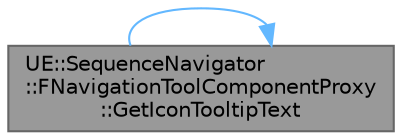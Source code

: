 digraph "UE::SequenceNavigator::FNavigationToolComponentProxy::GetIconTooltipText"
{
 // INTERACTIVE_SVG=YES
 // LATEX_PDF_SIZE
  bgcolor="transparent";
  edge [fontname=Helvetica,fontsize=10,labelfontname=Helvetica,labelfontsize=10];
  node [fontname=Helvetica,fontsize=10,shape=box,height=0.2,width=0.4];
  rankdir="LR";
  Node1 [id="Node000001",label="UE::SequenceNavigator\l::FNavigationToolComponentProxy\l::GetIconTooltipText",height=0.2,width=0.4,color="gray40", fillcolor="grey60", style="filled", fontcolor="black",tooltip="Gets the tooltip text for the item icon."];
  Node1 -> Node1 [id="edge1_Node000001_Node000001",color="steelblue1",style="solid",tooltip=" "];
}
